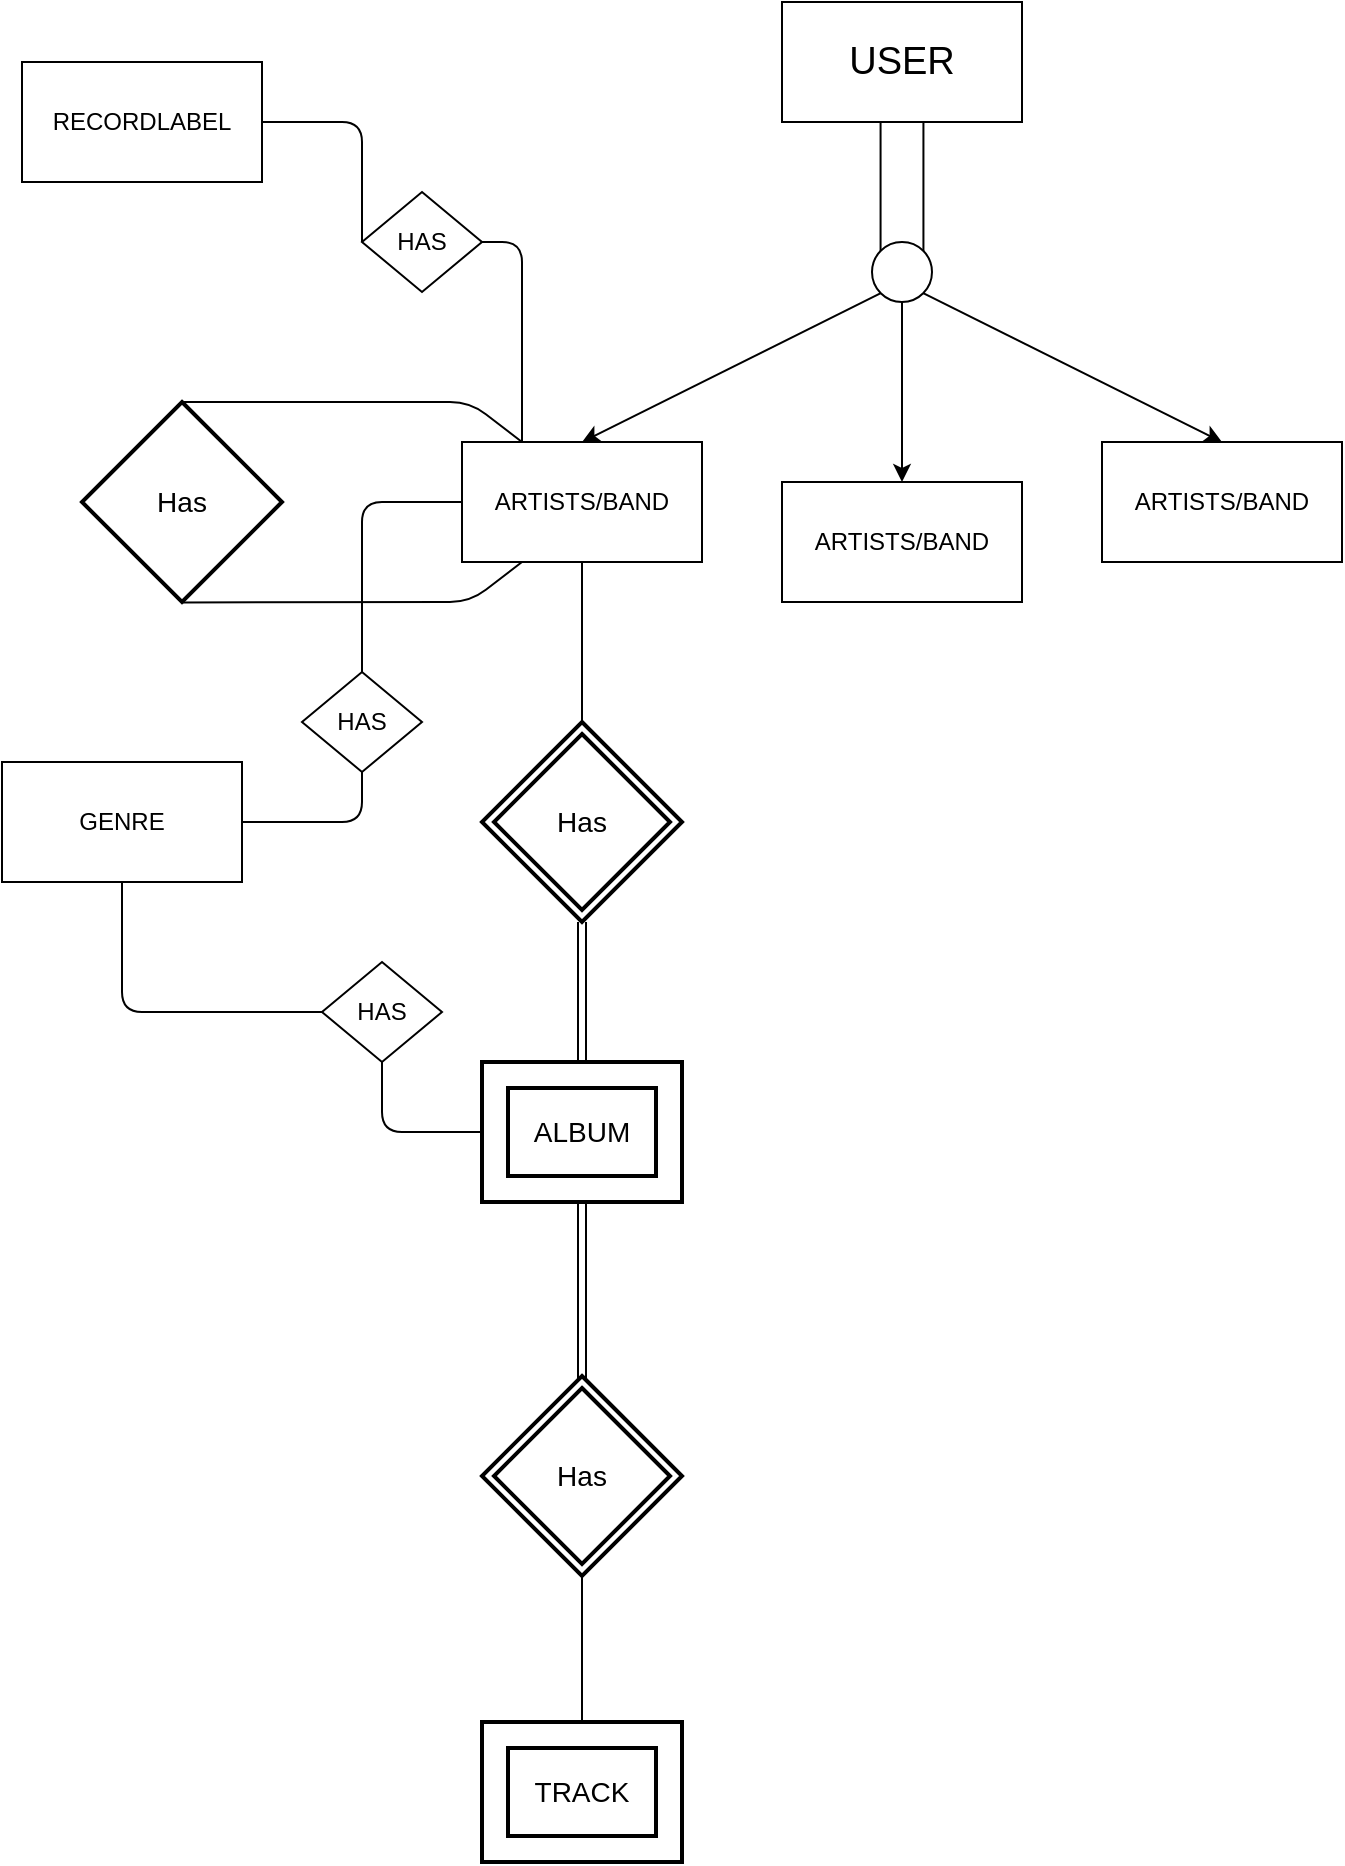 <mxfile version="10.6.7" type="github"><diagram id="XxLZH_WnZtIfN90YUDpy" name="Page-1"><mxGraphModel dx="1683" dy="833" grid="1" gridSize="10" guides="1" tooltips="1" connect="1" arrows="1" fold="1" page="1" pageScale="1" pageWidth="1169" pageHeight="1654" background="none" math="0" shadow="0"><root><mxCell id="0"/><mxCell id="1" parent="0"/><mxCell id="ZjTjYvJej75fSaQNqOP--2" value="&lt;font style=&quot;font-size: 19px&quot;&gt;USER&lt;/font&gt;" style="rounded=0;whiteSpace=wrap;html=1;" parent="1" vertex="1"><mxGeometry x="480" y="40" width="120" height="60" as="geometry"/></mxCell><mxCell id="ZjTjYvJej75fSaQNqOP--3" value="" style="shape=link;html=1;width=21.429;" parent="1" target="ZjTjYvJej75fSaQNqOP--2" edge="1"><mxGeometry width="50" height="50" relative="1" as="geometry"><mxPoint x="540" y="170" as="sourcePoint"/><mxPoint x="570" y="120" as="targetPoint"/></mxGeometry></mxCell><mxCell id="ZjTjYvJej75fSaQNqOP--4" value="" style="ellipse;whiteSpace=wrap;html=1;aspect=fixed;" parent="1" vertex="1"><mxGeometry x="525" y="160" width="30" height="30" as="geometry"/></mxCell><mxCell id="ZjTjYvJej75fSaQNqOP--7" value="" style="endArrow=classic;html=1;exitX=1;exitY=1;exitDx=0;exitDy=0;entryX=0.5;entryY=0;entryDx=0;entryDy=0;" parent="1" source="ZjTjYvJej75fSaQNqOP--4" edge="1" target="Qix-pZpsLEKQEurKl3cM-2"><mxGeometry width="50" height="50" relative="1" as="geometry"><mxPoint x="570" y="200" as="sourcePoint"/><mxPoint x="620" y="250" as="targetPoint"/></mxGeometry></mxCell><mxCell id="ZjTjYvJej75fSaQNqOP--8" value="" style="endArrow=classic;html=1;exitX=0.5;exitY=1;exitDx=0;exitDy=0;" parent="1" source="ZjTjYvJej75fSaQNqOP--4" edge="1"><mxGeometry width="50" height="50" relative="1" as="geometry"><mxPoint x="480" y="320" as="sourcePoint"/><mxPoint x="540" y="280" as="targetPoint"/></mxGeometry></mxCell><mxCell id="ZjTjYvJej75fSaQNqOP--9" value="" style="endArrow=classic;html=1;exitX=0;exitY=1;exitDx=0;exitDy=0;entryX=0.5;entryY=0;entryDx=0;entryDy=0;" parent="1" source="ZjTjYvJej75fSaQNqOP--4" target="ZjTjYvJej75fSaQNqOP--10" edge="1"><mxGeometry width="50" height="50" relative="1" as="geometry"><mxPoint x="480" y="360" as="sourcePoint"/><mxPoint x="460" y="250" as="targetPoint"/></mxGeometry></mxCell><mxCell id="ZjTjYvJej75fSaQNqOP--10" value="ARTISTS/BAND" style="rounded=0;whiteSpace=wrap;html=1;" parent="1" vertex="1"><mxGeometry x="320" y="260" width="120" height="60" as="geometry"/></mxCell><mxCell id="Qix-pZpsLEKQEurKl3cM-1" value="ARTISTS/BAND" style="rounded=0;whiteSpace=wrap;html=1;" vertex="1" parent="1"><mxGeometry x="480" y="280" width="120" height="60" as="geometry"/></mxCell><mxCell id="Qix-pZpsLEKQEurKl3cM-2" value="ARTISTS/BAND" style="rounded=0;whiteSpace=wrap;html=1;" vertex="1" parent="1"><mxGeometry x="640" y="260" width="120" height="60" as="geometry"/></mxCell><mxCell id="Qix-pZpsLEKQEurKl3cM-4" value="Has" style="shape=rhombus;strokeWidth=2;fontSize=17;perimeter=rhombusPerimeter;whiteSpace=wrap;html=1;align=center;fontSize=14;" vertex="1" parent="1"><mxGeometry x="130" y="240" width="100" height="100" as="geometry"/></mxCell><mxCell id="Qix-pZpsLEKQEurKl3cM-7" value="" style="endArrow=none;html=1;exitX=0.5;exitY=0;exitDx=0;exitDy=0;entryX=0.25;entryY=0;entryDx=0;entryDy=0;" edge="1" parent="1" source="Qix-pZpsLEKQEurKl3cM-4" target="ZjTjYvJej75fSaQNqOP--10"><mxGeometry width="50" height="50" relative="1" as="geometry"><mxPoint x="160" y="230" as="sourcePoint"/><mxPoint x="320" y="261" as="targetPoint"/><Array as="points"><mxPoint x="324" y="240"/></Array></mxGeometry></mxCell><mxCell id="Qix-pZpsLEKQEurKl3cM-8" value="" style="endArrow=none;html=1;exitX=0.5;exitY=0;exitDx=0;exitDy=0;entryX=0.25;entryY=1;entryDx=0;entryDy=0;" edge="1" parent="1" target="ZjTjYvJej75fSaQNqOP--10"><mxGeometry width="50" height="50" relative="1" as="geometry"><mxPoint x="180.235" y="340.235" as="sourcePoint"/><mxPoint x="320" y="320" as="targetPoint"/><Array as="points"><mxPoint x="324" y="340"/></Array></mxGeometry></mxCell><mxCell id="Qix-pZpsLEKQEurKl3cM-9" value="" style="endArrow=none;html=1;entryX=0.5;entryY=1;entryDx=0;entryDy=0;" edge="1" parent="1" target="ZjTjYvJej75fSaQNqOP--10"><mxGeometry width="50" height="50" relative="1" as="geometry"><mxPoint x="380" y="400" as="sourcePoint"/><mxPoint x="180" y="360" as="targetPoint"/></mxGeometry></mxCell><mxCell id="Qix-pZpsLEKQEurKl3cM-11" value="Has" style="shape=rhombus;double=1;strokeWidth=2;fontSize=17;perimeter=rhombusPerimeter;whiteSpace=wrap;html=1;align=center;fontSize=14;" vertex="1" parent="1"><mxGeometry x="330" y="400" width="100" height="100" as="geometry"/></mxCell><mxCell id="Qix-pZpsLEKQEurKl3cM-12" value="" style="shape=link;html=1;entryX=0.5;entryY=1;entryDx=0;entryDy=0;" edge="1" parent="1" target="Qix-pZpsLEKQEurKl3cM-11"><mxGeometry width="50" height="50" relative="1" as="geometry"><mxPoint x="380" y="570" as="sourcePoint"/><mxPoint x="180" y="520" as="targetPoint"/></mxGeometry></mxCell><mxCell id="Qix-pZpsLEKQEurKl3cM-13" value="ALBUM" style="shape=ext;strokeWidth=2;margin=10;double=1;whiteSpace=wrap;html=1;align=center;fontSize=14;" vertex="1" parent="1"><mxGeometry x="330" y="570" width="100" height="70" as="geometry"/></mxCell><mxCell id="Qix-pZpsLEKQEurKl3cM-14" value="" style="shape=link;html=1;entryX=0.5;entryY=1;entryDx=0;entryDy=0;" edge="1" parent="1" target="Qix-pZpsLEKQEurKl3cM-13"><mxGeometry width="50" height="50" relative="1" as="geometry"><mxPoint x="380" y="730" as="sourcePoint"/><mxPoint x="180" y="660" as="targetPoint"/></mxGeometry></mxCell><mxCell id="Qix-pZpsLEKQEurKl3cM-15" value="Has" style="shape=rhombus;double=1;strokeWidth=2;fontSize=17;perimeter=rhombusPerimeter;whiteSpace=wrap;html=1;align=center;fontSize=14;" vertex="1" parent="1"><mxGeometry x="330" y="727" width="100" height="100" as="geometry"/></mxCell><mxCell id="Qix-pZpsLEKQEurKl3cM-16" value="TRACK" style="shape=ext;strokeWidth=2;margin=10;double=1;whiteSpace=wrap;html=1;align=center;fontSize=14;" vertex="1" parent="1"><mxGeometry x="330" y="900" width="100" height="70" as="geometry"/></mxCell><mxCell id="Qix-pZpsLEKQEurKl3cM-18" value="" style="endArrow=none;html=1;entryX=0.5;entryY=1;entryDx=0;entryDy=0;" edge="1" parent="1" source="Qix-pZpsLEKQEurKl3cM-16" target="Qix-pZpsLEKQEurKl3cM-15"><mxGeometry width="50" height="50" relative="1" as="geometry"><mxPoint x="130" y="1040" as="sourcePoint"/><mxPoint x="180" y="990" as="targetPoint"/><Array as="points"/></mxGeometry></mxCell><mxCell id="Qix-pZpsLEKQEurKl3cM-19" value="GENRE" style="rounded=0;whiteSpace=wrap;html=1;" vertex="1" parent="1"><mxGeometry x="90" y="420" width="120" height="60" as="geometry"/></mxCell><mxCell id="Qix-pZpsLEKQEurKl3cM-20" value="HAS" style="rhombus;whiteSpace=wrap;html=1;" vertex="1" parent="1"><mxGeometry x="240" y="375" width="60" height="50" as="geometry"/></mxCell><mxCell id="Qix-pZpsLEKQEurKl3cM-21" value="" style="endArrow=none;html=1;entryX=0;entryY=0.5;entryDx=0;entryDy=0;exitX=0.5;exitY=0;exitDx=0;exitDy=0;" edge="1" parent="1" source="Qix-pZpsLEKQEurKl3cM-20" target="ZjTjYvJej75fSaQNqOP--10"><mxGeometry width="50" height="50" relative="1" as="geometry"><mxPoint x="90" y="1040" as="sourcePoint"/><mxPoint x="140" y="990" as="targetPoint"/><Array as="points"><mxPoint x="270" y="290"/></Array></mxGeometry></mxCell><mxCell id="Qix-pZpsLEKQEurKl3cM-22" value="" style="endArrow=none;html=1;entryX=0.5;entryY=1;entryDx=0;entryDy=0;exitX=1;exitY=0.5;exitDx=0;exitDy=0;" edge="1" parent="1" source="Qix-pZpsLEKQEurKl3cM-19" target="Qix-pZpsLEKQEurKl3cM-20"><mxGeometry width="50" height="50" relative="1" as="geometry"><mxPoint x="90" y="1040" as="sourcePoint"/><mxPoint x="140" y="990" as="targetPoint"/><Array as="points"><mxPoint x="270" y="450"/></Array></mxGeometry></mxCell><mxCell id="Qix-pZpsLEKQEurKl3cM-23" value="HAS" style="rhombus;whiteSpace=wrap;html=1;" vertex="1" parent="1"><mxGeometry x="250" y="520" width="60" height="50" as="geometry"/></mxCell><mxCell id="Qix-pZpsLEKQEurKl3cM-24" value="" style="endArrow=none;html=1;entryX=0.5;entryY=1;entryDx=0;entryDy=0;exitX=0;exitY=0.5;exitDx=0;exitDy=0;" edge="1" parent="1" source="Qix-pZpsLEKQEurKl3cM-23" target="Qix-pZpsLEKQEurKl3cM-19"><mxGeometry width="50" height="50" relative="1" as="geometry"><mxPoint x="90" y="1040" as="sourcePoint"/><mxPoint x="140" y="990" as="targetPoint"/><Array as="points"><mxPoint x="150" y="545"/></Array></mxGeometry></mxCell><mxCell id="Qix-pZpsLEKQEurKl3cM-25" value="" style="endArrow=none;html=1;entryX=0.5;entryY=1;entryDx=0;entryDy=0;exitX=0;exitY=0.5;exitDx=0;exitDy=0;" edge="1" parent="1" source="Qix-pZpsLEKQEurKl3cM-13" target="Qix-pZpsLEKQEurKl3cM-23"><mxGeometry width="50" height="50" relative="1" as="geometry"><mxPoint x="90" y="1040" as="sourcePoint"/><mxPoint x="140" y="990" as="targetPoint"/><Array as="points"><mxPoint x="280" y="605"/></Array></mxGeometry></mxCell><mxCell id="Qix-pZpsLEKQEurKl3cM-26" value="RECORDLABEL" style="rounded=0;whiteSpace=wrap;html=1;" vertex="1" parent="1"><mxGeometry x="100" y="70" width="120" height="60" as="geometry"/></mxCell><mxCell id="Qix-pZpsLEKQEurKl3cM-27" value="HAS" style="rhombus;whiteSpace=wrap;html=1;" vertex="1" parent="1"><mxGeometry x="270" y="135" width="60" height="50" as="geometry"/></mxCell><mxCell id="Qix-pZpsLEKQEurKl3cM-28" value="" style="endArrow=none;html=1;entryX=0;entryY=0.5;entryDx=0;entryDy=0;exitX=1;exitY=0.5;exitDx=0;exitDy=0;" edge="1" parent="1" source="Qix-pZpsLEKQEurKl3cM-26" target="Qix-pZpsLEKQEurKl3cM-27"><mxGeometry width="50" height="50" relative="1" as="geometry"><mxPoint x="90" y="1040" as="sourcePoint"/><mxPoint x="140" y="990" as="targetPoint"/><Array as="points"><mxPoint x="270" y="100"/></Array></mxGeometry></mxCell><mxCell id="Qix-pZpsLEKQEurKl3cM-29" value="" style="endArrow=none;html=1;exitX=0.25;exitY=0;exitDx=0;exitDy=0;entryX=1;entryY=0.5;entryDx=0;entryDy=0;" edge="1" parent="1" source="ZjTjYvJej75fSaQNqOP--10" target="Qix-pZpsLEKQEurKl3cM-27"><mxGeometry width="50" height="50" relative="1" as="geometry"><mxPoint x="330" y="134.833" as="sourcePoint"/><mxPoint x="420" y="24.833" as="targetPoint"/><Array as="points"><mxPoint x="350" y="160"/></Array></mxGeometry></mxCell></root></mxGraphModel></diagram></mxfile>